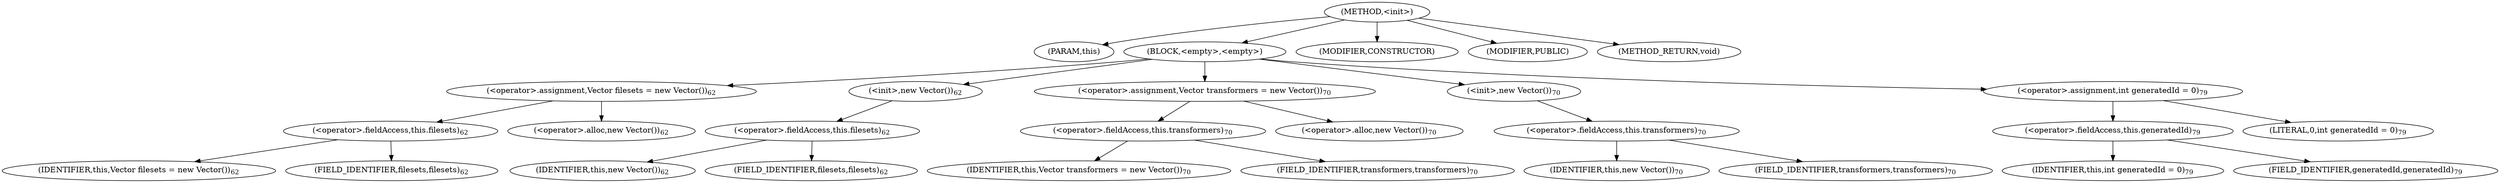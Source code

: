 digraph "&lt;init&gt;" {  
"661" [label = <(METHOD,&lt;init&gt;)> ]
"662" [label = <(PARAM,this)> ]
"663" [label = <(BLOCK,&lt;empty&gt;,&lt;empty&gt;)> ]
"664" [label = <(&lt;operator&gt;.assignment,Vector filesets = new Vector())<SUB>62</SUB>> ]
"665" [label = <(&lt;operator&gt;.fieldAccess,this.filesets)<SUB>62</SUB>> ]
"666" [label = <(IDENTIFIER,this,Vector filesets = new Vector())<SUB>62</SUB>> ]
"667" [label = <(FIELD_IDENTIFIER,filesets,filesets)<SUB>62</SUB>> ]
"668" [label = <(&lt;operator&gt;.alloc,new Vector())<SUB>62</SUB>> ]
"669" [label = <(&lt;init&gt;,new Vector())<SUB>62</SUB>> ]
"670" [label = <(&lt;operator&gt;.fieldAccess,this.filesets)<SUB>62</SUB>> ]
"671" [label = <(IDENTIFIER,this,new Vector())<SUB>62</SUB>> ]
"672" [label = <(FIELD_IDENTIFIER,filesets,filesets)<SUB>62</SUB>> ]
"673" [label = <(&lt;operator&gt;.assignment,Vector transformers = new Vector())<SUB>70</SUB>> ]
"674" [label = <(&lt;operator&gt;.fieldAccess,this.transformers)<SUB>70</SUB>> ]
"675" [label = <(IDENTIFIER,this,Vector transformers = new Vector())<SUB>70</SUB>> ]
"676" [label = <(FIELD_IDENTIFIER,transformers,transformers)<SUB>70</SUB>> ]
"677" [label = <(&lt;operator&gt;.alloc,new Vector())<SUB>70</SUB>> ]
"678" [label = <(&lt;init&gt;,new Vector())<SUB>70</SUB>> ]
"679" [label = <(&lt;operator&gt;.fieldAccess,this.transformers)<SUB>70</SUB>> ]
"680" [label = <(IDENTIFIER,this,new Vector())<SUB>70</SUB>> ]
"681" [label = <(FIELD_IDENTIFIER,transformers,transformers)<SUB>70</SUB>> ]
"682" [label = <(&lt;operator&gt;.assignment,int generatedId = 0)<SUB>79</SUB>> ]
"683" [label = <(&lt;operator&gt;.fieldAccess,this.generatedId)<SUB>79</SUB>> ]
"684" [label = <(IDENTIFIER,this,int generatedId = 0)<SUB>79</SUB>> ]
"685" [label = <(FIELD_IDENTIFIER,generatedId,generatedId)<SUB>79</SUB>> ]
"686" [label = <(LITERAL,0,int generatedId = 0)<SUB>79</SUB>> ]
"687" [label = <(MODIFIER,CONSTRUCTOR)> ]
"688" [label = <(MODIFIER,PUBLIC)> ]
"689" [label = <(METHOD_RETURN,void)> ]
  "661" -> "662" 
  "661" -> "663" 
  "661" -> "687" 
  "661" -> "688" 
  "661" -> "689" 
  "663" -> "664" 
  "663" -> "669" 
  "663" -> "673" 
  "663" -> "678" 
  "663" -> "682" 
  "664" -> "665" 
  "664" -> "668" 
  "665" -> "666" 
  "665" -> "667" 
  "669" -> "670" 
  "670" -> "671" 
  "670" -> "672" 
  "673" -> "674" 
  "673" -> "677" 
  "674" -> "675" 
  "674" -> "676" 
  "678" -> "679" 
  "679" -> "680" 
  "679" -> "681" 
  "682" -> "683" 
  "682" -> "686" 
  "683" -> "684" 
  "683" -> "685" 
}
